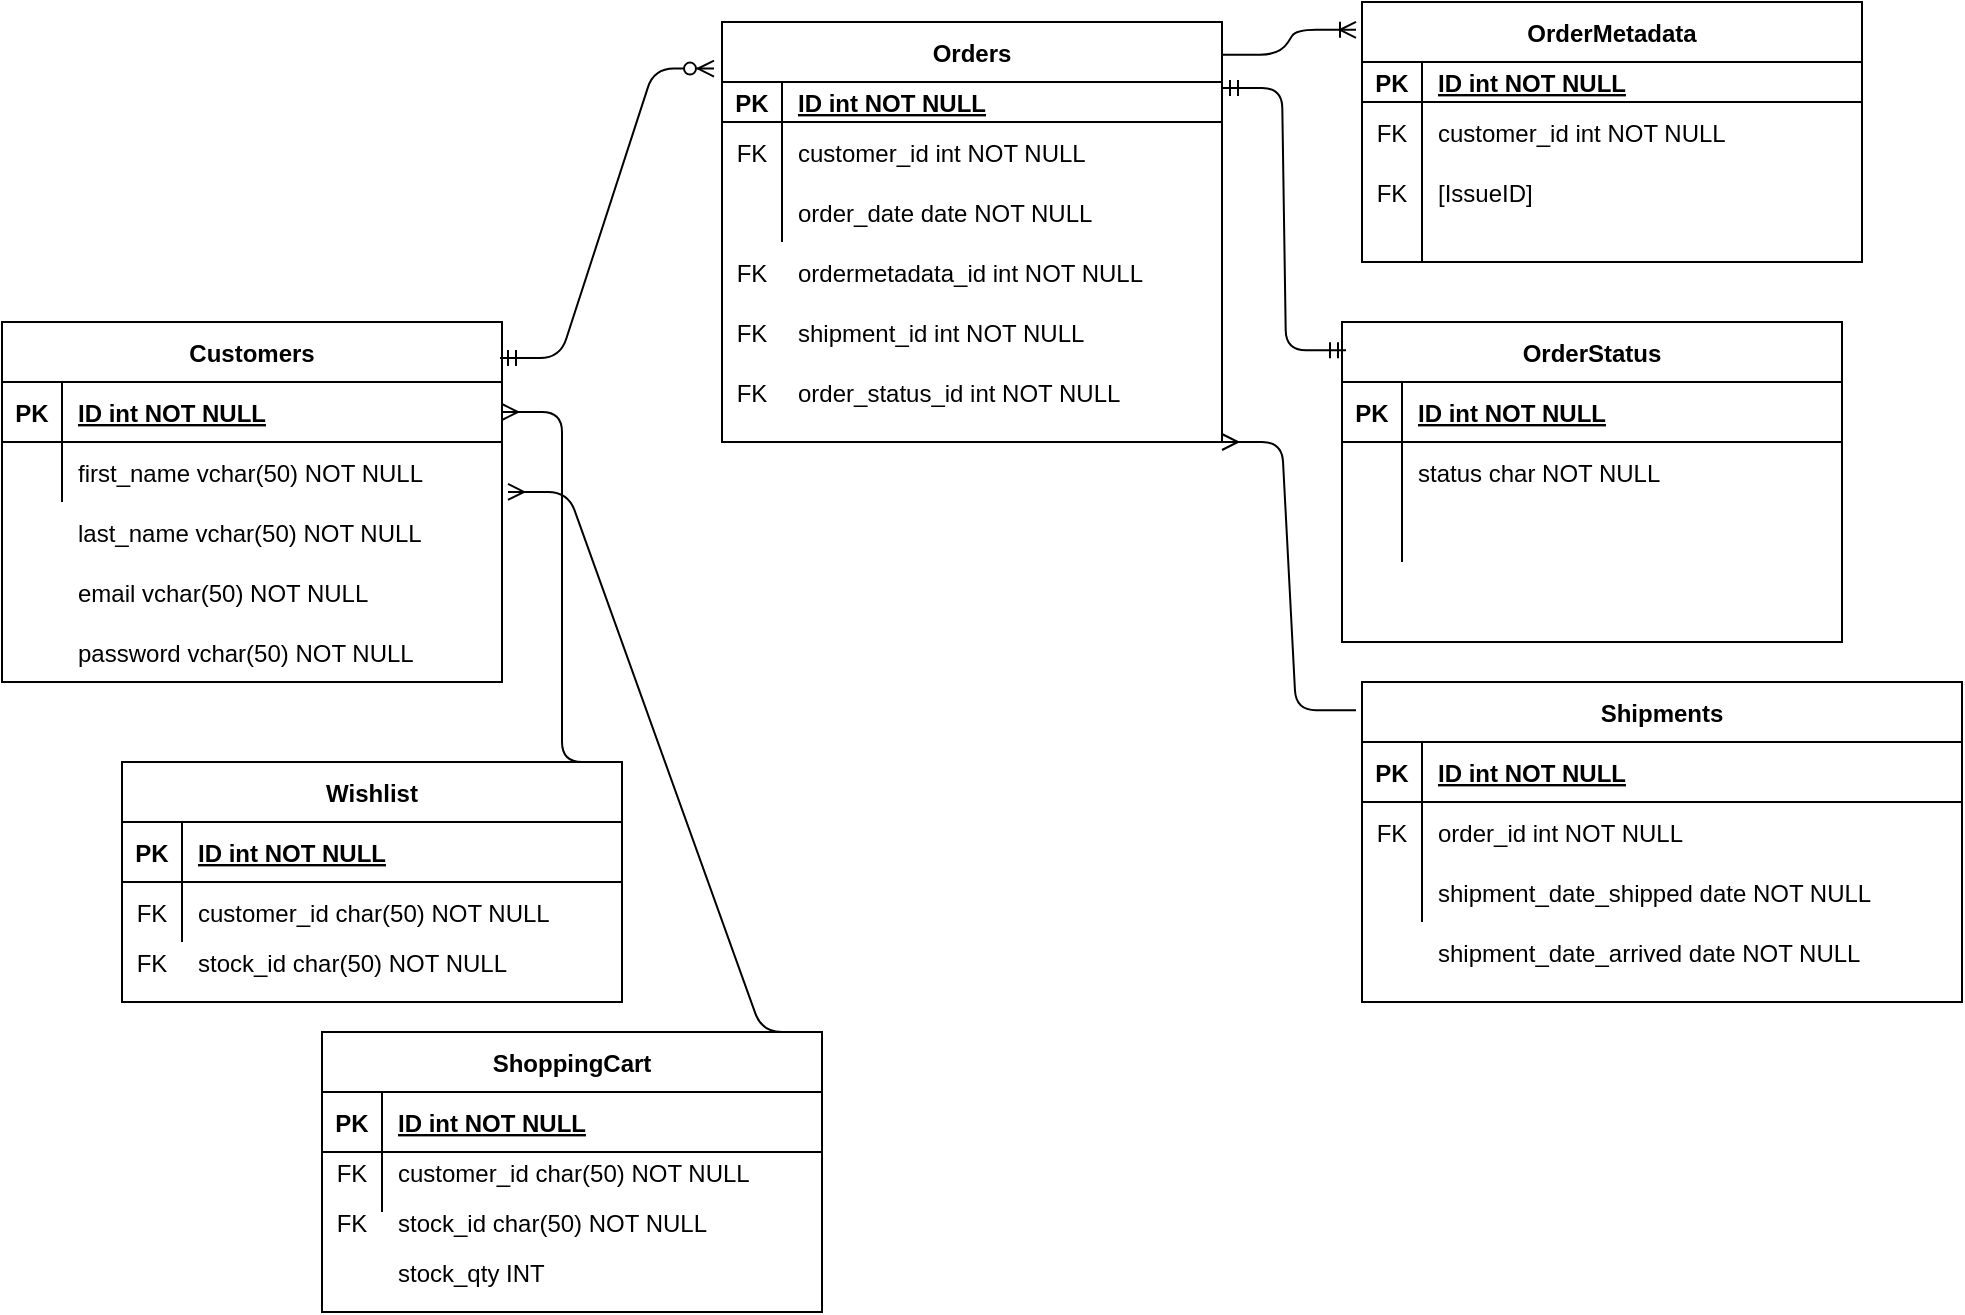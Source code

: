 <mxfile version="13.9.9" type="device"><diagram id="R2lEEEUBdFMjLlhIrx00" name="Page-1"><mxGraphModel dx="852" dy="1594" grid="1" gridSize="10" guides="1" tooltips="1" connect="1" arrows="1" fold="1" page="1" pageScale="1" pageWidth="850" pageHeight="1100" math="0" shadow="0" extFonts="Permanent Marker^https://fonts.googleapis.com/css?family=Permanent+Marker"><root><mxCell id="0"/><mxCell id="1" parent="0"/><mxCell id="jd-rvK8e1u9HizCbtVcg-29" value="OrderStatus" style="shape=table;startSize=30;container=1;collapsible=1;childLayout=tableLayout;fixedRows=1;rowLines=0;fontStyle=1;align=center;resizeLast=1;" parent="1" vertex="1"><mxGeometry x="750" y="-550" width="250" height="160" as="geometry"/></mxCell><mxCell id="jd-rvK8e1u9HizCbtVcg-30" value="" style="shape=partialRectangle;collapsible=0;dropTarget=0;pointerEvents=0;fillColor=none;points=[[0,0.5],[1,0.5]];portConstraint=eastwest;top=0;left=0;right=0;bottom=1;" parent="jd-rvK8e1u9HizCbtVcg-29" vertex="1"><mxGeometry y="30" width="250" height="30" as="geometry"/></mxCell><mxCell id="jd-rvK8e1u9HizCbtVcg-31" value="PK" style="shape=partialRectangle;overflow=hidden;connectable=0;fillColor=none;top=0;left=0;bottom=0;right=0;fontStyle=1;" parent="jd-rvK8e1u9HizCbtVcg-30" vertex="1"><mxGeometry width="30" height="30" as="geometry"/></mxCell><mxCell id="jd-rvK8e1u9HizCbtVcg-32" value="ID int NOT NULL " style="shape=partialRectangle;overflow=hidden;connectable=0;fillColor=none;top=0;left=0;bottom=0;right=0;align=left;spacingLeft=6;fontStyle=5;" parent="jd-rvK8e1u9HizCbtVcg-30" vertex="1"><mxGeometry x="30" width="220" height="30" as="geometry"/></mxCell><mxCell id="jd-rvK8e1u9HizCbtVcg-36" value="" style="shape=partialRectangle;collapsible=0;dropTarget=0;pointerEvents=0;fillColor=none;points=[[0,0.5],[1,0.5]];portConstraint=eastwest;top=0;left=0;right=0;bottom=0;" parent="jd-rvK8e1u9HizCbtVcg-29" vertex="1"><mxGeometry y="60" width="250" height="30" as="geometry"/></mxCell><mxCell id="jd-rvK8e1u9HizCbtVcg-37" value="" style="shape=partialRectangle;overflow=hidden;connectable=0;fillColor=none;top=0;left=0;bottom=0;right=0;" parent="jd-rvK8e1u9HizCbtVcg-36" vertex="1"><mxGeometry width="30" height="30" as="geometry"/></mxCell><mxCell id="jd-rvK8e1u9HizCbtVcg-38" value="status char NOT NULL" style="shape=partialRectangle;overflow=hidden;connectable=0;fillColor=none;top=0;left=0;bottom=0;right=0;align=left;spacingLeft=6;" parent="jd-rvK8e1u9HizCbtVcg-36" vertex="1"><mxGeometry x="30" width="220" height="30" as="geometry"/></mxCell><mxCell id="jd-rvK8e1u9HizCbtVcg-33" value="" style="shape=partialRectangle;collapsible=0;dropTarget=0;pointerEvents=0;fillColor=none;points=[[0,0.5],[1,0.5]];portConstraint=eastwest;top=0;left=0;right=0;bottom=0;" parent="jd-rvK8e1u9HizCbtVcg-29" vertex="1"><mxGeometry y="90" width="250" height="30" as="geometry"/></mxCell><mxCell id="jd-rvK8e1u9HizCbtVcg-34" value="" style="shape=partialRectangle;overflow=hidden;connectable=0;fillColor=none;top=0;left=0;bottom=0;right=0;" parent="jd-rvK8e1u9HizCbtVcg-33" vertex="1"><mxGeometry width="30" height="30" as="geometry"/></mxCell><mxCell id="jd-rvK8e1u9HizCbtVcg-35" value="" style="shape=partialRectangle;overflow=hidden;connectable=0;fillColor=none;top=0;left=0;bottom=0;right=0;align=left;spacingLeft=6;" parent="jd-rvK8e1u9HizCbtVcg-33" vertex="1"><mxGeometry x="30" width="220" height="30" as="geometry"/></mxCell><mxCell id="jd-rvK8e1u9HizCbtVcg-66" value="OrderMetadata" style="shape=table;startSize=30;container=1;collapsible=1;childLayout=tableLayout;fixedRows=1;rowLines=0;fontStyle=1;align=center;resizeLast=1;" parent="1" vertex="1"><mxGeometry x="760" y="-710" width="250" height="130" as="geometry"/></mxCell><mxCell id="jd-rvK8e1u9HizCbtVcg-67" value="" style="shape=partialRectangle;collapsible=0;dropTarget=0;pointerEvents=0;fillColor=none;points=[[0,0.5],[1,0.5]];portConstraint=eastwest;top=0;left=0;right=0;bottom=1;" parent="jd-rvK8e1u9HizCbtVcg-66" vertex="1"><mxGeometry y="30" width="250" height="20" as="geometry"/></mxCell><mxCell id="jd-rvK8e1u9HizCbtVcg-68" value="PK" style="shape=partialRectangle;overflow=hidden;connectable=0;fillColor=none;top=0;left=0;bottom=0;right=0;fontStyle=1;" parent="jd-rvK8e1u9HizCbtVcg-67" vertex="1"><mxGeometry width="30" height="20" as="geometry"/></mxCell><mxCell id="jd-rvK8e1u9HizCbtVcg-69" value="ID int NOT NULL " style="shape=partialRectangle;overflow=hidden;connectable=0;fillColor=none;top=0;left=0;bottom=0;right=0;align=left;spacingLeft=6;fontStyle=5;" parent="jd-rvK8e1u9HizCbtVcg-67" vertex="1"><mxGeometry x="30" width="220" height="20" as="geometry"/></mxCell><mxCell id="jd-rvK8e1u9HizCbtVcg-70" value="" style="shape=partialRectangle;collapsible=0;dropTarget=0;pointerEvents=0;fillColor=none;points=[[0,0.5],[1,0.5]];portConstraint=eastwest;top=0;left=0;right=0;bottom=0;" parent="jd-rvK8e1u9HizCbtVcg-66" vertex="1"><mxGeometry y="50" width="250" height="30" as="geometry"/></mxCell><mxCell id="jd-rvK8e1u9HizCbtVcg-71" value="FK" style="shape=partialRectangle;overflow=hidden;connectable=0;fillColor=none;top=0;left=0;bottom=0;right=0;" parent="jd-rvK8e1u9HizCbtVcg-70" vertex="1"><mxGeometry width="30" height="30" as="geometry"/></mxCell><mxCell id="jd-rvK8e1u9HizCbtVcg-72" value="customer_id int NOT NULL" style="shape=partialRectangle;overflow=hidden;connectable=0;fillColor=none;top=0;left=0;bottom=0;right=0;align=left;spacingLeft=6;" parent="jd-rvK8e1u9HizCbtVcg-70" vertex="1"><mxGeometry x="30" width="220" height="30" as="geometry"/></mxCell><mxCell id="98B8eRxpQjHp8bgUomW1-68" value="" style="shape=partialRectangle;collapsible=0;dropTarget=0;pointerEvents=0;fillColor=none;points=[[0,0.5],[1,0.5]];portConstraint=eastwest;top=0;left=0;right=0;bottom=0;" parent="jd-rvK8e1u9HizCbtVcg-66" vertex="1"><mxGeometry y="80" width="250" height="30" as="geometry"/></mxCell><mxCell id="98B8eRxpQjHp8bgUomW1-69" value="FK" style="shape=partialRectangle;overflow=hidden;connectable=0;fillColor=none;top=0;left=0;bottom=0;right=0;" parent="98B8eRxpQjHp8bgUomW1-68" vertex="1"><mxGeometry width="30" height="30" as="geometry"/></mxCell><mxCell id="98B8eRxpQjHp8bgUomW1-70" value="[IssueID]" style="shape=partialRectangle;overflow=hidden;connectable=0;fillColor=none;top=0;left=0;bottom=0;right=0;align=left;spacingLeft=6;" parent="98B8eRxpQjHp8bgUomW1-68" vertex="1"><mxGeometry x="30" width="220" height="30" as="geometry"/></mxCell><mxCell id="jd-rvK8e1u9HizCbtVcg-76" value="" style="shape=partialRectangle;collapsible=0;dropTarget=0;pointerEvents=0;fillColor=none;points=[[0,0.5],[1,0.5]];portConstraint=eastwest;top=0;left=0;right=0;bottom=0;" parent="jd-rvK8e1u9HizCbtVcg-66" vertex="1"><mxGeometry y="110" width="250" height="20" as="geometry"/></mxCell><mxCell id="jd-rvK8e1u9HizCbtVcg-77" value="" style="shape=partialRectangle;overflow=hidden;connectable=0;fillColor=none;top=0;left=0;bottom=0;right=0;" parent="jd-rvK8e1u9HizCbtVcg-76" vertex="1"><mxGeometry width="30" height="20" as="geometry"/></mxCell><mxCell id="jd-rvK8e1u9HizCbtVcg-78" value="" style="shape=partialRectangle;overflow=hidden;connectable=0;fillColor=none;top=0;left=0;bottom=0;right=0;align=left;spacingLeft=6;" parent="jd-rvK8e1u9HizCbtVcg-76" vertex="1"><mxGeometry x="30" width="220" height="20" as="geometry"/></mxCell><mxCell id="jd-rvK8e1u9HizCbtVcg-90" value="" style="edgeStyle=entityRelationEdgeStyle;fontSize=12;html=1;endArrow=ERoneToMany;exitX=0.996;exitY=0.078;exitDx=0;exitDy=0;entryX=-0.012;entryY=0.107;entryDx=0;entryDy=0;exitPerimeter=0;entryPerimeter=0;" parent="1" source="jd-rvK8e1u9HizCbtVcg-39" target="jd-rvK8e1u9HizCbtVcg-66" edge="1"><mxGeometry width="100" height="100" relative="1" as="geometry"><mxPoint x="620" y="-50" as="sourcePoint"/><mxPoint x="720" y="-150" as="targetPoint"/></mxGeometry></mxCell><mxCell id="98B8eRxpQjHp8bgUomW1-3" value="" style="group" parent="1" vertex="1" connectable="0"><mxGeometry x="440" y="-700" width="250" height="210" as="geometry"/></mxCell><mxCell id="jd-rvK8e1u9HizCbtVcg-39" value="Orders" style="shape=table;startSize=30;container=1;collapsible=1;childLayout=tableLayout;fixedRows=1;rowLines=0;fontStyle=1;align=center;resizeLast=1;" parent="98B8eRxpQjHp8bgUomW1-3" vertex="1"><mxGeometry width="250" height="210" as="geometry"><mxRectangle width="70" height="30" as="alternateBounds"/></mxGeometry></mxCell><mxCell id="jd-rvK8e1u9HizCbtVcg-40" value="" style="shape=partialRectangle;collapsible=0;dropTarget=0;pointerEvents=0;fillColor=none;points=[[0,0.5],[1,0.5]];portConstraint=eastwest;top=0;left=0;right=0;bottom=1;" parent="jd-rvK8e1u9HizCbtVcg-39" vertex="1"><mxGeometry y="30" width="250" height="20" as="geometry"/></mxCell><mxCell id="jd-rvK8e1u9HizCbtVcg-41" value="PK" style="shape=partialRectangle;overflow=hidden;connectable=0;fillColor=none;top=0;left=0;bottom=0;right=0;fontStyle=1;" parent="jd-rvK8e1u9HizCbtVcg-40" vertex="1"><mxGeometry width="30" height="20" as="geometry"/></mxCell><mxCell id="jd-rvK8e1u9HizCbtVcg-42" value="ID int NOT NULL " style="shape=partialRectangle;overflow=hidden;connectable=0;fillColor=none;top=0;left=0;bottom=0;right=0;align=left;spacingLeft=6;fontStyle=5;" parent="jd-rvK8e1u9HizCbtVcg-40" vertex="1"><mxGeometry x="30" width="220" height="20" as="geometry"/></mxCell><mxCell id="jd-rvK8e1u9HizCbtVcg-43" value="" style="shape=partialRectangle;collapsible=0;dropTarget=0;pointerEvents=0;fillColor=none;points=[[0,0.5],[1,0.5]];portConstraint=eastwest;top=0;left=0;right=0;bottom=0;" parent="jd-rvK8e1u9HizCbtVcg-39" vertex="1"><mxGeometry y="50" width="250" height="30" as="geometry"/></mxCell><mxCell id="jd-rvK8e1u9HizCbtVcg-44" value="FK" style="shape=partialRectangle;overflow=hidden;connectable=0;fillColor=none;top=0;left=0;bottom=0;right=0;" parent="jd-rvK8e1u9HizCbtVcg-43" vertex="1"><mxGeometry width="30" height="30" as="geometry"/></mxCell><mxCell id="jd-rvK8e1u9HizCbtVcg-45" value="customer_id int NOT NULL" style="shape=partialRectangle;overflow=hidden;connectable=0;fillColor=none;top=0;left=0;bottom=0;right=0;align=left;spacingLeft=6;" parent="jd-rvK8e1u9HizCbtVcg-43" vertex="1"><mxGeometry x="30" width="220" height="30" as="geometry"/></mxCell><mxCell id="jd-rvK8e1u9HizCbtVcg-46" value="" style="shape=partialRectangle;collapsible=0;dropTarget=0;pointerEvents=0;fillColor=none;points=[[0,0.5],[1,0.5]];portConstraint=eastwest;top=0;left=0;right=0;bottom=0;" parent="jd-rvK8e1u9HizCbtVcg-39" vertex="1"><mxGeometry y="80" width="250" height="30" as="geometry"/></mxCell><mxCell id="jd-rvK8e1u9HizCbtVcg-47" value="" style="shape=partialRectangle;overflow=hidden;connectable=0;fillColor=none;top=0;left=0;bottom=0;right=0;" parent="jd-rvK8e1u9HizCbtVcg-46" vertex="1"><mxGeometry width="30" height="30" as="geometry"/></mxCell><mxCell id="jd-rvK8e1u9HizCbtVcg-48" value="order_date date NOT NULL" style="shape=partialRectangle;overflow=hidden;connectable=0;fillColor=none;top=0;left=0;bottom=0;right=0;align=left;spacingLeft=6;" parent="jd-rvK8e1u9HizCbtVcg-46" vertex="1"><mxGeometry x="30" width="220" height="30" as="geometry"/></mxCell><mxCell id="jd-rvK8e1u9HizCbtVcg-64" value="ordermetadata_id int NOT NULL" style="shape=partialRectangle;overflow=hidden;connectable=0;fillColor=none;top=0;left=0;bottom=0;right=0;align=left;spacingLeft=6;" parent="98B8eRxpQjHp8bgUomW1-3" vertex="1"><mxGeometry x="30" y="110" width="220" height="30" as="geometry"/></mxCell><mxCell id="jd-rvK8e1u9HizCbtVcg-65" value="FK" style="shape=partialRectangle;overflow=hidden;connectable=0;fillColor=none;top=0;left=0;bottom=0;right=0;" parent="98B8eRxpQjHp8bgUomW1-3" vertex="1"><mxGeometry y="110.003" width="30" height="30" as="geometry"/></mxCell><mxCell id="jd-rvK8e1u9HizCbtVcg-82" value="FK" style="shape=partialRectangle;overflow=hidden;connectable=0;fillColor=none;top=0;left=0;bottom=0;right=0;" parent="98B8eRxpQjHp8bgUomW1-3" vertex="1"><mxGeometry y="140.003" width="30" height="30" as="geometry"/></mxCell><mxCell id="jd-rvK8e1u9HizCbtVcg-81" value="order_status_id int NOT NULL" style="shape=partialRectangle;overflow=hidden;connectable=0;fillColor=none;top=0;left=0;bottom=0;right=0;align=left;spacingLeft=6;" parent="98B8eRxpQjHp8bgUomW1-3" vertex="1"><mxGeometry x="30" y="170" width="220" height="30" as="geometry"/></mxCell><mxCell id="98B8eRxpQjHp8bgUomW1-75" value="FK" style="shape=partialRectangle;overflow=hidden;connectable=0;fillColor=none;top=0;left=0;bottom=0;right=0;" parent="98B8eRxpQjHp8bgUomW1-3" vertex="1"><mxGeometry y="170" width="30" height="30.0" as="geometry"/></mxCell><mxCell id="98B8eRxpQjHp8bgUomW1-74" value="shipment_id int NOT NULL" style="shape=partialRectangle;overflow=hidden;connectable=0;fillColor=none;top=0;left=0;bottom=0;right=0;align=left;spacingLeft=6;" parent="98B8eRxpQjHp8bgUomW1-3" vertex="1"><mxGeometry x="30" y="140.003" width="220" height="30" as="geometry"/></mxCell><mxCell id="jd-rvK8e1u9HizCbtVcg-63" value="" style="group" parent="1" vertex="1" connectable="0"><mxGeometry x="240" y="-200" width="250" height="140" as="geometry"/></mxCell><mxCell id="jd-rvK8e1u9HizCbtVcg-15" value="ShoppingCart" style="shape=table;startSize=30;container=1;collapsible=1;childLayout=tableLayout;fixedRows=1;rowLines=0;fontStyle=1;align=center;resizeLast=1;" parent="jd-rvK8e1u9HizCbtVcg-63" vertex="1"><mxGeometry y="5" width="250" height="140" as="geometry"/></mxCell><mxCell id="jd-rvK8e1u9HizCbtVcg-16" value="" style="shape=partialRectangle;collapsible=0;dropTarget=0;pointerEvents=0;fillColor=none;points=[[0,0.5],[1,0.5]];portConstraint=eastwest;top=0;left=0;right=0;bottom=1;" parent="jd-rvK8e1u9HizCbtVcg-15" vertex="1"><mxGeometry y="30" width="250" height="30" as="geometry"/></mxCell><mxCell id="jd-rvK8e1u9HizCbtVcg-17" value="PK" style="shape=partialRectangle;overflow=hidden;connectable=0;fillColor=none;top=0;left=0;bottom=0;right=0;fontStyle=1;" parent="jd-rvK8e1u9HizCbtVcg-16" vertex="1"><mxGeometry width="30" height="30" as="geometry"/></mxCell><mxCell id="jd-rvK8e1u9HizCbtVcg-18" value="ID int NOT NULL " style="shape=partialRectangle;overflow=hidden;connectable=0;fillColor=none;top=0;left=0;bottom=0;right=0;align=left;spacingLeft=6;fontStyle=5;" parent="jd-rvK8e1u9HizCbtVcg-16" vertex="1"><mxGeometry x="30" width="220" height="30" as="geometry"/></mxCell><mxCell id="jd-rvK8e1u9HizCbtVcg-19" value="" style="shape=partialRectangle;collapsible=0;dropTarget=0;pointerEvents=0;fillColor=none;points=[[0,0.5],[1,0.5]];portConstraint=eastwest;top=0;left=0;right=0;bottom=0;" parent="jd-rvK8e1u9HizCbtVcg-15" vertex="1"><mxGeometry y="60" width="250" height="30" as="geometry"/></mxCell><mxCell id="jd-rvK8e1u9HizCbtVcg-20" value="" style="shape=partialRectangle;overflow=hidden;connectable=0;fillColor=none;top=0;left=0;bottom=0;right=0;" parent="jd-rvK8e1u9HizCbtVcg-19" vertex="1"><mxGeometry width="30" height="30" as="geometry"/></mxCell><mxCell id="jd-rvK8e1u9HizCbtVcg-21" value="" style="shape=partialRectangle;overflow=hidden;connectable=0;fillColor=none;top=0;left=0;bottom=0;right=0;align=left;spacingLeft=6;" parent="jd-rvK8e1u9HizCbtVcg-19" vertex="1"><mxGeometry x="30" width="220" height="30" as="geometry"/></mxCell><mxCell id="jd-rvK8e1u9HizCbtVcg-57" value="" style="shape=partialRectangle;collapsible=0;dropTarget=0;pointerEvents=0;fillColor=none;points=[[0,0.5],[1,0.5]];portConstraint=eastwest;top=0;left=0;right=0;bottom=0;" parent="jd-rvK8e1u9HizCbtVcg-63" vertex="1"><mxGeometry y="60" width="250" height="30" as="geometry"/></mxCell><mxCell id="jd-rvK8e1u9HizCbtVcg-58" value="FK" style="shape=partialRectangle;overflow=hidden;connectable=0;fillColor=none;top=0;left=0;bottom=0;right=0;" parent="jd-rvK8e1u9HizCbtVcg-57" vertex="1"><mxGeometry width="30" height="30" as="geometry"/></mxCell><mxCell id="jd-rvK8e1u9HizCbtVcg-59" value="customer_id char(50) NOT NULL" style="shape=partialRectangle;overflow=hidden;connectable=0;fillColor=none;top=0;left=0;bottom=0;right=0;align=left;spacingLeft=6;" parent="jd-rvK8e1u9HizCbtVcg-57" vertex="1"><mxGeometry x="30" width="220" height="30" as="geometry"/></mxCell><mxCell id="jd-rvK8e1u9HizCbtVcg-60" value="stock_id char(50) NOT NULL" style="shape=partialRectangle;overflow=hidden;connectable=0;fillColor=none;top=0;left=0;bottom=0;right=0;align=left;spacingLeft=6;" parent="jd-rvK8e1u9HizCbtVcg-63" vertex="1"><mxGeometry x="30" y="85" width="220" height="30" as="geometry"/></mxCell><mxCell id="jd-rvK8e1u9HizCbtVcg-61" value="FK" style="shape=partialRectangle;overflow=hidden;connectable=0;fillColor=none;top=0;left=0;bottom=0;right=0;" parent="jd-rvK8e1u9HizCbtVcg-63" vertex="1"><mxGeometry y="85" width="30" height="30" as="geometry"/></mxCell><mxCell id="jd-rvK8e1u9HizCbtVcg-62" value="stock_qty INT" style="shape=partialRectangle;overflow=hidden;connectable=0;fillColor=none;top=0;left=0;bottom=0;right=0;align=left;spacingLeft=6;" parent="jd-rvK8e1u9HizCbtVcg-63" vertex="1"><mxGeometry x="30" y="110" width="220" height="30" as="geometry"/></mxCell><mxCell id="98B8eRxpQjHp8bgUomW1-50" value="" style="group" parent="1" vertex="1" connectable="0"><mxGeometry x="140" y="-330" width="250" height="120" as="geometry"/></mxCell><mxCell id="jd-rvK8e1u9HizCbtVcg-8" value="Wishlist" style="shape=table;startSize=30;container=1;collapsible=1;childLayout=tableLayout;fixedRows=1;rowLines=0;fontStyle=1;align=center;resizeLast=1;" parent="98B8eRxpQjHp8bgUomW1-50" vertex="1"><mxGeometry width="250" height="120" as="geometry"/></mxCell><mxCell id="jd-rvK8e1u9HizCbtVcg-9" value="" style="shape=partialRectangle;collapsible=0;dropTarget=0;pointerEvents=0;fillColor=none;points=[[0,0.5],[1,0.5]];portConstraint=eastwest;top=0;left=0;right=0;bottom=1;" parent="jd-rvK8e1u9HizCbtVcg-8" vertex="1"><mxGeometry y="30" width="250" height="30" as="geometry"/></mxCell><mxCell id="jd-rvK8e1u9HizCbtVcg-10" value="PK" style="shape=partialRectangle;overflow=hidden;connectable=0;fillColor=none;top=0;left=0;bottom=0;right=0;fontStyle=1;" parent="jd-rvK8e1u9HizCbtVcg-9" vertex="1"><mxGeometry width="30" height="30" as="geometry"/></mxCell><mxCell id="jd-rvK8e1u9HizCbtVcg-11" value="ID int NOT NULL " style="shape=partialRectangle;overflow=hidden;connectable=0;fillColor=none;top=0;left=0;bottom=0;right=0;align=left;spacingLeft=6;fontStyle=5;" parent="jd-rvK8e1u9HizCbtVcg-9" vertex="1"><mxGeometry x="30" width="220" height="30" as="geometry"/></mxCell><mxCell id="jd-rvK8e1u9HizCbtVcg-12" value="" style="shape=partialRectangle;collapsible=0;dropTarget=0;pointerEvents=0;fillColor=none;points=[[0,0.5],[1,0.5]];portConstraint=eastwest;top=0;left=0;right=0;bottom=0;" parent="jd-rvK8e1u9HizCbtVcg-8" vertex="1"><mxGeometry y="60" width="250" height="30" as="geometry"/></mxCell><mxCell id="jd-rvK8e1u9HizCbtVcg-13" value="FK" style="shape=partialRectangle;overflow=hidden;connectable=0;fillColor=none;top=0;left=0;bottom=0;right=0;" parent="jd-rvK8e1u9HizCbtVcg-12" vertex="1"><mxGeometry width="30" height="30" as="geometry"/></mxCell><mxCell id="jd-rvK8e1u9HizCbtVcg-14" value="customer_id char(50) NOT NULL" style="shape=partialRectangle;overflow=hidden;connectable=0;fillColor=none;top=0;left=0;bottom=0;right=0;align=left;spacingLeft=6;" parent="jd-rvK8e1u9HizCbtVcg-12" vertex="1"><mxGeometry x="30" width="220" height="30" as="geometry"/></mxCell><mxCell id="jd-rvK8e1u9HizCbtVcg-54" value="stock_id char(50) NOT NULL" style="shape=partialRectangle;overflow=hidden;connectable=0;fillColor=none;top=0;left=0;bottom=0;right=0;align=left;spacingLeft=6;" parent="98B8eRxpQjHp8bgUomW1-50" vertex="1"><mxGeometry x="30" y="85" width="220" height="30" as="geometry"/></mxCell><mxCell id="jd-rvK8e1u9HizCbtVcg-55" value="FK" style="shape=partialRectangle;overflow=hidden;connectable=0;fillColor=none;top=0;left=0;bottom=0;right=0;" parent="98B8eRxpQjHp8bgUomW1-50" vertex="1"><mxGeometry y="85" width="30" height="30" as="geometry"/></mxCell><mxCell id="98B8eRxpQjHp8bgUomW1-51" value="" style="group" parent="1" vertex="1" connectable="0"><mxGeometry x="80" y="-550" width="250" height="180" as="geometry"/></mxCell><object label="Customers" first_name="vchar(100)" placeholders="1" id="C-vyLk0tnHw3VtMMgP7b-23"><mxCell style="shape=table;startSize=30;container=1;collapsible=1;childLayout=tableLayout;fixedRows=1;rowLines=0;fontStyle=1;align=center;resizeLast=1;" parent="98B8eRxpQjHp8bgUomW1-51" vertex="1"><mxGeometry width="250" height="180" as="geometry"><mxRectangle x="80" y="-410" width="100" height="30" as="alternateBounds"/></mxGeometry></mxCell></object><mxCell id="C-vyLk0tnHw3VtMMgP7b-24" value="" style="shape=partialRectangle;collapsible=0;dropTarget=0;pointerEvents=0;fillColor=none;points=[[0,0.5],[1,0.5]];portConstraint=eastwest;top=0;left=0;right=0;bottom=1;" parent="C-vyLk0tnHw3VtMMgP7b-23" vertex="1"><mxGeometry y="30" width="250" height="30" as="geometry"/></mxCell><mxCell id="C-vyLk0tnHw3VtMMgP7b-25" value="PK" style="shape=partialRectangle;overflow=hidden;connectable=0;fillColor=none;top=0;left=0;bottom=0;right=0;fontStyle=1;" parent="C-vyLk0tnHw3VtMMgP7b-24" vertex="1"><mxGeometry width="30" height="30" as="geometry"/></mxCell><mxCell id="C-vyLk0tnHw3VtMMgP7b-26" value="ID int NOT NULL " style="shape=partialRectangle;overflow=hidden;connectable=0;fillColor=none;top=0;left=0;bottom=0;right=0;align=left;spacingLeft=6;fontStyle=5;" parent="C-vyLk0tnHw3VtMMgP7b-24" vertex="1"><mxGeometry x="30" width="220" height="30" as="geometry"/></mxCell><mxCell id="C-vyLk0tnHw3VtMMgP7b-27" value="" style="shape=partialRectangle;collapsible=0;dropTarget=0;pointerEvents=0;fillColor=none;points=[[0,0.5],[1,0.5]];portConstraint=eastwest;top=0;left=0;right=0;bottom=0;" parent="C-vyLk0tnHw3VtMMgP7b-23" vertex="1"><mxGeometry y="60" width="250" height="30" as="geometry"/></mxCell><mxCell id="C-vyLk0tnHw3VtMMgP7b-28" value="" style="shape=partialRectangle;overflow=hidden;connectable=0;fillColor=none;top=0;left=0;bottom=0;right=0;" parent="C-vyLk0tnHw3VtMMgP7b-27" vertex="1"><mxGeometry width="30" height="30" as="geometry"/></mxCell><mxCell id="C-vyLk0tnHw3VtMMgP7b-29" value="first_name vchar(50) NOT NULL" style="shape=partialRectangle;overflow=hidden;connectable=0;fillColor=none;top=0;left=0;bottom=0;right=0;align=left;spacingLeft=6;" parent="C-vyLk0tnHw3VtMMgP7b-27" vertex="1"><mxGeometry x="30" width="220" height="30" as="geometry"/></mxCell><mxCell id="jd-rvK8e1u9HizCbtVcg-49" value="last_name vchar(50) NOT NULL" style="shape=partialRectangle;overflow=hidden;connectable=0;fillColor=none;top=0;left=0;bottom=0;right=0;align=left;spacingLeft=6;" parent="98B8eRxpQjHp8bgUomW1-51" vertex="1"><mxGeometry x="30" y="90" width="220" height="30" as="geometry"/></mxCell><mxCell id="jd-rvK8e1u9HizCbtVcg-50" value="email vchar(50) NOT NULL" style="shape=partialRectangle;overflow=hidden;connectable=0;fillColor=none;top=0;left=0;bottom=0;right=0;align=left;spacingLeft=6;" parent="98B8eRxpQjHp8bgUomW1-51" vertex="1"><mxGeometry x="30" y="120" width="220" height="30" as="geometry"/></mxCell><mxCell id="jd-rvK8e1u9HizCbtVcg-52" value="password vchar(50) NOT NULL" style="shape=partialRectangle;overflow=hidden;connectable=0;fillColor=none;top=0;left=0;bottom=0;right=0;align=left;spacingLeft=6;" parent="98B8eRxpQjHp8bgUomW1-51" vertex="1"><mxGeometry x="30" y="150" width="220" height="30" as="geometry"/></mxCell><mxCell id="98B8eRxpQjHp8bgUomW1-52" value="" style="group" parent="1" vertex="1" connectable="0"><mxGeometry x="760" y="-370" width="300" height="160" as="geometry"/></mxCell><mxCell id="C-vyLk0tnHw3VtMMgP7b-13" value="Shipments" style="shape=table;startSize=30;container=1;collapsible=1;childLayout=tableLayout;fixedRows=1;rowLines=0;fontStyle=1;align=center;resizeLast=1;" parent="98B8eRxpQjHp8bgUomW1-52" vertex="1"><mxGeometry width="300" height="160" as="geometry"/></mxCell><mxCell id="C-vyLk0tnHw3VtMMgP7b-14" value="" style="shape=partialRectangle;collapsible=0;dropTarget=0;pointerEvents=0;fillColor=none;points=[[0,0.5],[1,0.5]];portConstraint=eastwest;top=0;left=0;right=0;bottom=1;" parent="C-vyLk0tnHw3VtMMgP7b-13" vertex="1"><mxGeometry y="30" width="300" height="30" as="geometry"/></mxCell><mxCell id="C-vyLk0tnHw3VtMMgP7b-15" value="PK" style="shape=partialRectangle;overflow=hidden;connectable=0;fillColor=none;top=0;left=0;bottom=0;right=0;fontStyle=1;" parent="C-vyLk0tnHw3VtMMgP7b-14" vertex="1"><mxGeometry width="30" height="30" as="geometry"/></mxCell><mxCell id="C-vyLk0tnHw3VtMMgP7b-16" value="ID int NOT NULL " style="shape=partialRectangle;overflow=hidden;connectable=0;fillColor=none;top=0;left=0;bottom=0;right=0;align=left;spacingLeft=6;fontStyle=5;" parent="C-vyLk0tnHw3VtMMgP7b-14" vertex="1"><mxGeometry x="30" width="270" height="30" as="geometry"/></mxCell><mxCell id="C-vyLk0tnHw3VtMMgP7b-17" value="" style="shape=partialRectangle;collapsible=0;dropTarget=0;pointerEvents=0;fillColor=none;points=[[0,0.5],[1,0.5]];portConstraint=eastwest;top=0;left=0;right=0;bottom=0;" parent="C-vyLk0tnHw3VtMMgP7b-13" vertex="1"><mxGeometry y="60" width="300" height="30" as="geometry"/></mxCell><mxCell id="C-vyLk0tnHw3VtMMgP7b-18" value="FK" style="shape=partialRectangle;overflow=hidden;connectable=0;fillColor=none;top=0;left=0;bottom=0;right=0;" parent="C-vyLk0tnHw3VtMMgP7b-17" vertex="1"><mxGeometry width="30" height="30" as="geometry"/></mxCell><mxCell id="C-vyLk0tnHw3VtMMgP7b-19" value="order_id int NOT NULL" style="shape=partialRectangle;overflow=hidden;connectable=0;fillColor=none;top=0;left=0;bottom=0;right=0;align=left;spacingLeft=6;" parent="C-vyLk0tnHw3VtMMgP7b-17" vertex="1"><mxGeometry x="30" width="270" height="30" as="geometry"/></mxCell><mxCell id="C-vyLk0tnHw3VtMMgP7b-20" value="" style="shape=partialRectangle;collapsible=0;dropTarget=0;pointerEvents=0;fillColor=none;points=[[0,0.5],[1,0.5]];portConstraint=eastwest;top=0;left=0;right=0;bottom=0;" parent="C-vyLk0tnHw3VtMMgP7b-13" vertex="1"><mxGeometry y="90" width="300" height="30" as="geometry"/></mxCell><mxCell id="C-vyLk0tnHw3VtMMgP7b-21" value="" style="shape=partialRectangle;overflow=hidden;connectable=0;fillColor=none;top=0;left=0;bottom=0;right=0;" parent="C-vyLk0tnHw3VtMMgP7b-20" vertex="1"><mxGeometry width="30" height="30" as="geometry"/></mxCell><mxCell id="C-vyLk0tnHw3VtMMgP7b-22" value="shipment_date_shipped date NOT NULL" style="shape=partialRectangle;overflow=hidden;connectable=0;fillColor=none;top=0;left=0;bottom=0;right=0;align=left;spacingLeft=6;" parent="C-vyLk0tnHw3VtMMgP7b-20" vertex="1"><mxGeometry x="30" width="270" height="30" as="geometry"/></mxCell><mxCell id="jd-rvK8e1u9HizCbtVcg-80" value="shipment_date_arrived date NOT NULL" style="shape=partialRectangle;overflow=hidden;connectable=0;fillColor=none;top=0;left=0;bottom=0;right=0;align=left;spacingLeft=6;" parent="98B8eRxpQjHp8bgUomW1-52" vertex="1"><mxGeometry x="30" y="120" width="230" height="30" as="geometry"/></mxCell><mxCell id="98B8eRxpQjHp8bgUomW1-53" value="" style="edgeStyle=entityRelationEdgeStyle;fontSize=12;html=1;endArrow=ERzeroToMany;startArrow=ERmandOne;exitX=0.996;exitY=0.1;exitDx=0;exitDy=0;exitPerimeter=0;entryX=-0.016;entryY=0.111;entryDx=0;entryDy=0;entryPerimeter=0;" parent="1" source="C-vyLk0tnHw3VtMMgP7b-23" target="jd-rvK8e1u9HizCbtVcg-39" edge="1"><mxGeometry width="100" height="100" relative="1" as="geometry"><mxPoint x="380" y="-430" as="sourcePoint"/><mxPoint x="430" y="-532" as="targetPoint"/></mxGeometry></mxCell><mxCell id="98B8eRxpQjHp8bgUomW1-66" value="" style="edgeStyle=entityRelationEdgeStyle;fontSize=12;html=1;endArrow=ERmany;entryX=1;entryY=0.5;entryDx=0;entryDy=0;exitX=1;exitY=0;exitDx=0;exitDy=0;" parent="1" source="jd-rvK8e1u9HizCbtVcg-8" target="C-vyLk0tnHw3VtMMgP7b-24" edge="1"><mxGeometry width="100" height="100" relative="1" as="geometry"><mxPoint x="320" y="-300" as="sourcePoint"/><mxPoint x="420" y="-400" as="targetPoint"/></mxGeometry></mxCell><mxCell id="98B8eRxpQjHp8bgUomW1-67" value="" style="edgeStyle=entityRelationEdgeStyle;fontSize=12;html=1;endArrow=ERmany;exitX=1;exitY=0;exitDx=0;exitDy=0;entryX=1.012;entryY=0.833;entryDx=0;entryDy=0;entryPerimeter=0;" parent="1" source="jd-rvK8e1u9HizCbtVcg-15" target="C-vyLk0tnHw3VtMMgP7b-27" edge="1"><mxGeometry width="100" height="100" relative="1" as="geometry"><mxPoint x="240" y="-285" as="sourcePoint"/><mxPoint x="320" y="-545" as="targetPoint"/></mxGeometry></mxCell><mxCell id="98B8eRxpQjHp8bgUomW1-71" value="" style="edgeStyle=entityRelationEdgeStyle;fontSize=12;html=1;endArrow=ERmandOne;startArrow=ERmandOne;exitX=1;exitY=0.15;exitDx=0;exitDy=0;exitPerimeter=0;entryX=0.008;entryY=0.088;entryDx=0;entryDy=0;entryPerimeter=0;" parent="1" source="jd-rvK8e1u9HizCbtVcg-40" target="jd-rvK8e1u9HizCbtVcg-29" edge="1"><mxGeometry width="100" height="100" relative="1" as="geometry"><mxPoint x="690" y="-520" as="sourcePoint"/><mxPoint x="730" y="-560" as="targetPoint"/></mxGeometry></mxCell><mxCell id="98B8eRxpQjHp8bgUomW1-76" value="" style="edgeStyle=entityRelationEdgeStyle;fontSize=12;html=1;endArrow=ERmany;entryX=1;entryY=1;entryDx=0;entryDy=0;exitX=-0.01;exitY=0.088;exitDx=0;exitDy=0;exitPerimeter=0;" parent="1" source="C-vyLk0tnHw3VtMMgP7b-13" target="jd-rvK8e1u9HizCbtVcg-39" edge="1"><mxGeometry width="100" height="100" relative="1" as="geometry"><mxPoint x="510" y="-390" as="sourcePoint"/><mxPoint x="610" y="-490" as="targetPoint"/></mxGeometry></mxCell></root></mxGraphModel></diagram></mxfile>